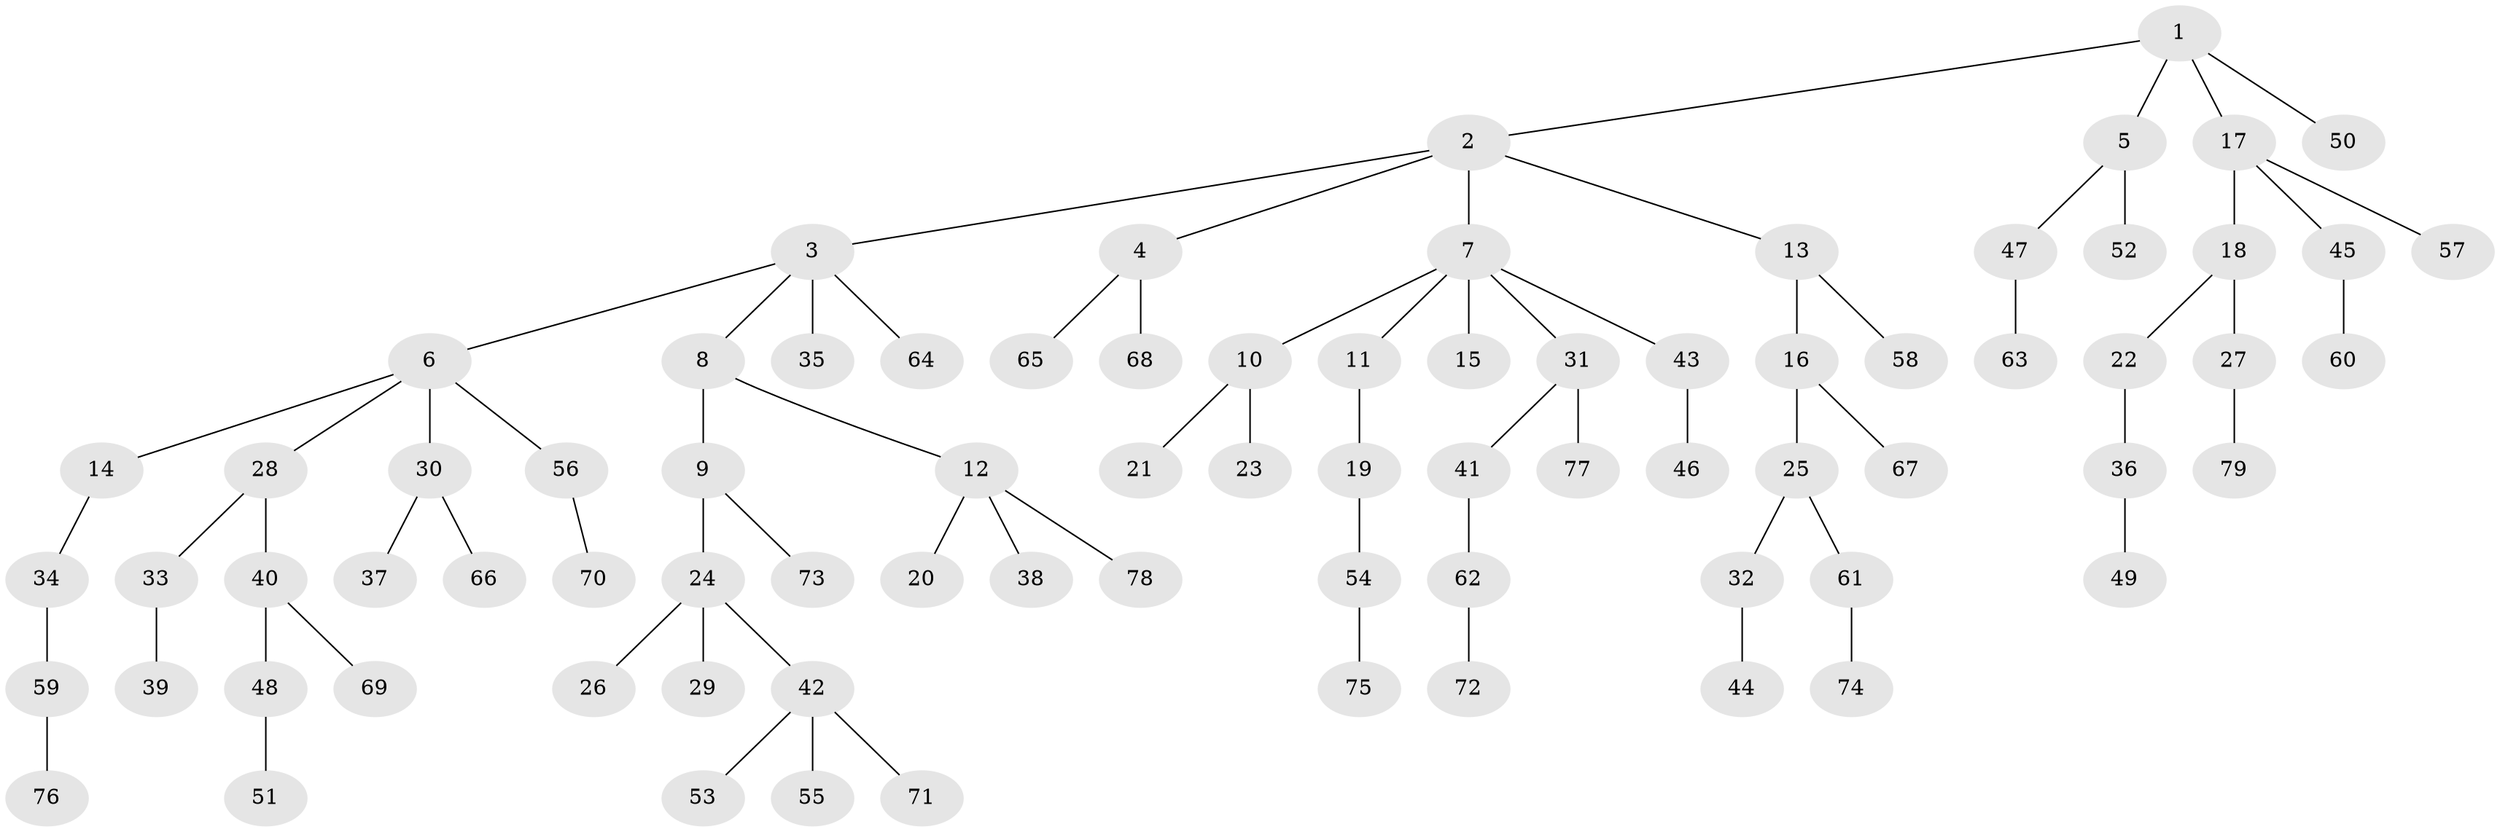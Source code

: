 // Generated by graph-tools (version 1.1) at 2025/15/03/09/25 04:15:39]
// undirected, 79 vertices, 78 edges
graph export_dot {
graph [start="1"]
  node [color=gray90,style=filled];
  1;
  2;
  3;
  4;
  5;
  6;
  7;
  8;
  9;
  10;
  11;
  12;
  13;
  14;
  15;
  16;
  17;
  18;
  19;
  20;
  21;
  22;
  23;
  24;
  25;
  26;
  27;
  28;
  29;
  30;
  31;
  32;
  33;
  34;
  35;
  36;
  37;
  38;
  39;
  40;
  41;
  42;
  43;
  44;
  45;
  46;
  47;
  48;
  49;
  50;
  51;
  52;
  53;
  54;
  55;
  56;
  57;
  58;
  59;
  60;
  61;
  62;
  63;
  64;
  65;
  66;
  67;
  68;
  69;
  70;
  71;
  72;
  73;
  74;
  75;
  76;
  77;
  78;
  79;
  1 -- 2;
  1 -- 5;
  1 -- 17;
  1 -- 50;
  2 -- 3;
  2 -- 4;
  2 -- 7;
  2 -- 13;
  3 -- 6;
  3 -- 8;
  3 -- 35;
  3 -- 64;
  4 -- 65;
  4 -- 68;
  5 -- 47;
  5 -- 52;
  6 -- 14;
  6 -- 28;
  6 -- 30;
  6 -- 56;
  7 -- 10;
  7 -- 11;
  7 -- 15;
  7 -- 31;
  7 -- 43;
  8 -- 9;
  8 -- 12;
  9 -- 24;
  9 -- 73;
  10 -- 21;
  10 -- 23;
  11 -- 19;
  12 -- 20;
  12 -- 38;
  12 -- 78;
  13 -- 16;
  13 -- 58;
  14 -- 34;
  16 -- 25;
  16 -- 67;
  17 -- 18;
  17 -- 45;
  17 -- 57;
  18 -- 22;
  18 -- 27;
  19 -- 54;
  22 -- 36;
  24 -- 26;
  24 -- 29;
  24 -- 42;
  25 -- 32;
  25 -- 61;
  27 -- 79;
  28 -- 33;
  28 -- 40;
  30 -- 37;
  30 -- 66;
  31 -- 41;
  31 -- 77;
  32 -- 44;
  33 -- 39;
  34 -- 59;
  36 -- 49;
  40 -- 48;
  40 -- 69;
  41 -- 62;
  42 -- 53;
  42 -- 55;
  42 -- 71;
  43 -- 46;
  45 -- 60;
  47 -- 63;
  48 -- 51;
  54 -- 75;
  56 -- 70;
  59 -- 76;
  61 -- 74;
  62 -- 72;
}
